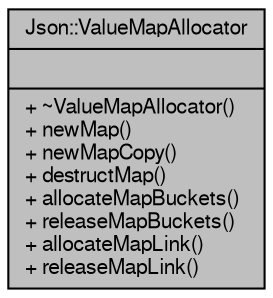 digraph "Json::ValueMapAllocator"
{
  edge [fontname="FreeSans",fontsize="10",labelfontname="FreeSans",labelfontsize="10"];
  node [fontname="FreeSans",fontsize="10",shape=record];
  Node1 [label="{Json::ValueMapAllocator\n||+ ~ValueMapAllocator()\l+ newMap()\l+ newMapCopy()\l+ destructMap()\l+ allocateMapBuckets()\l+ releaseMapBuckets()\l+ allocateMapLink()\l+ releaseMapLink()\l}",height=0.2,width=0.4,color="black", fillcolor="grey75", style="filled" fontcolor="black"];
}
